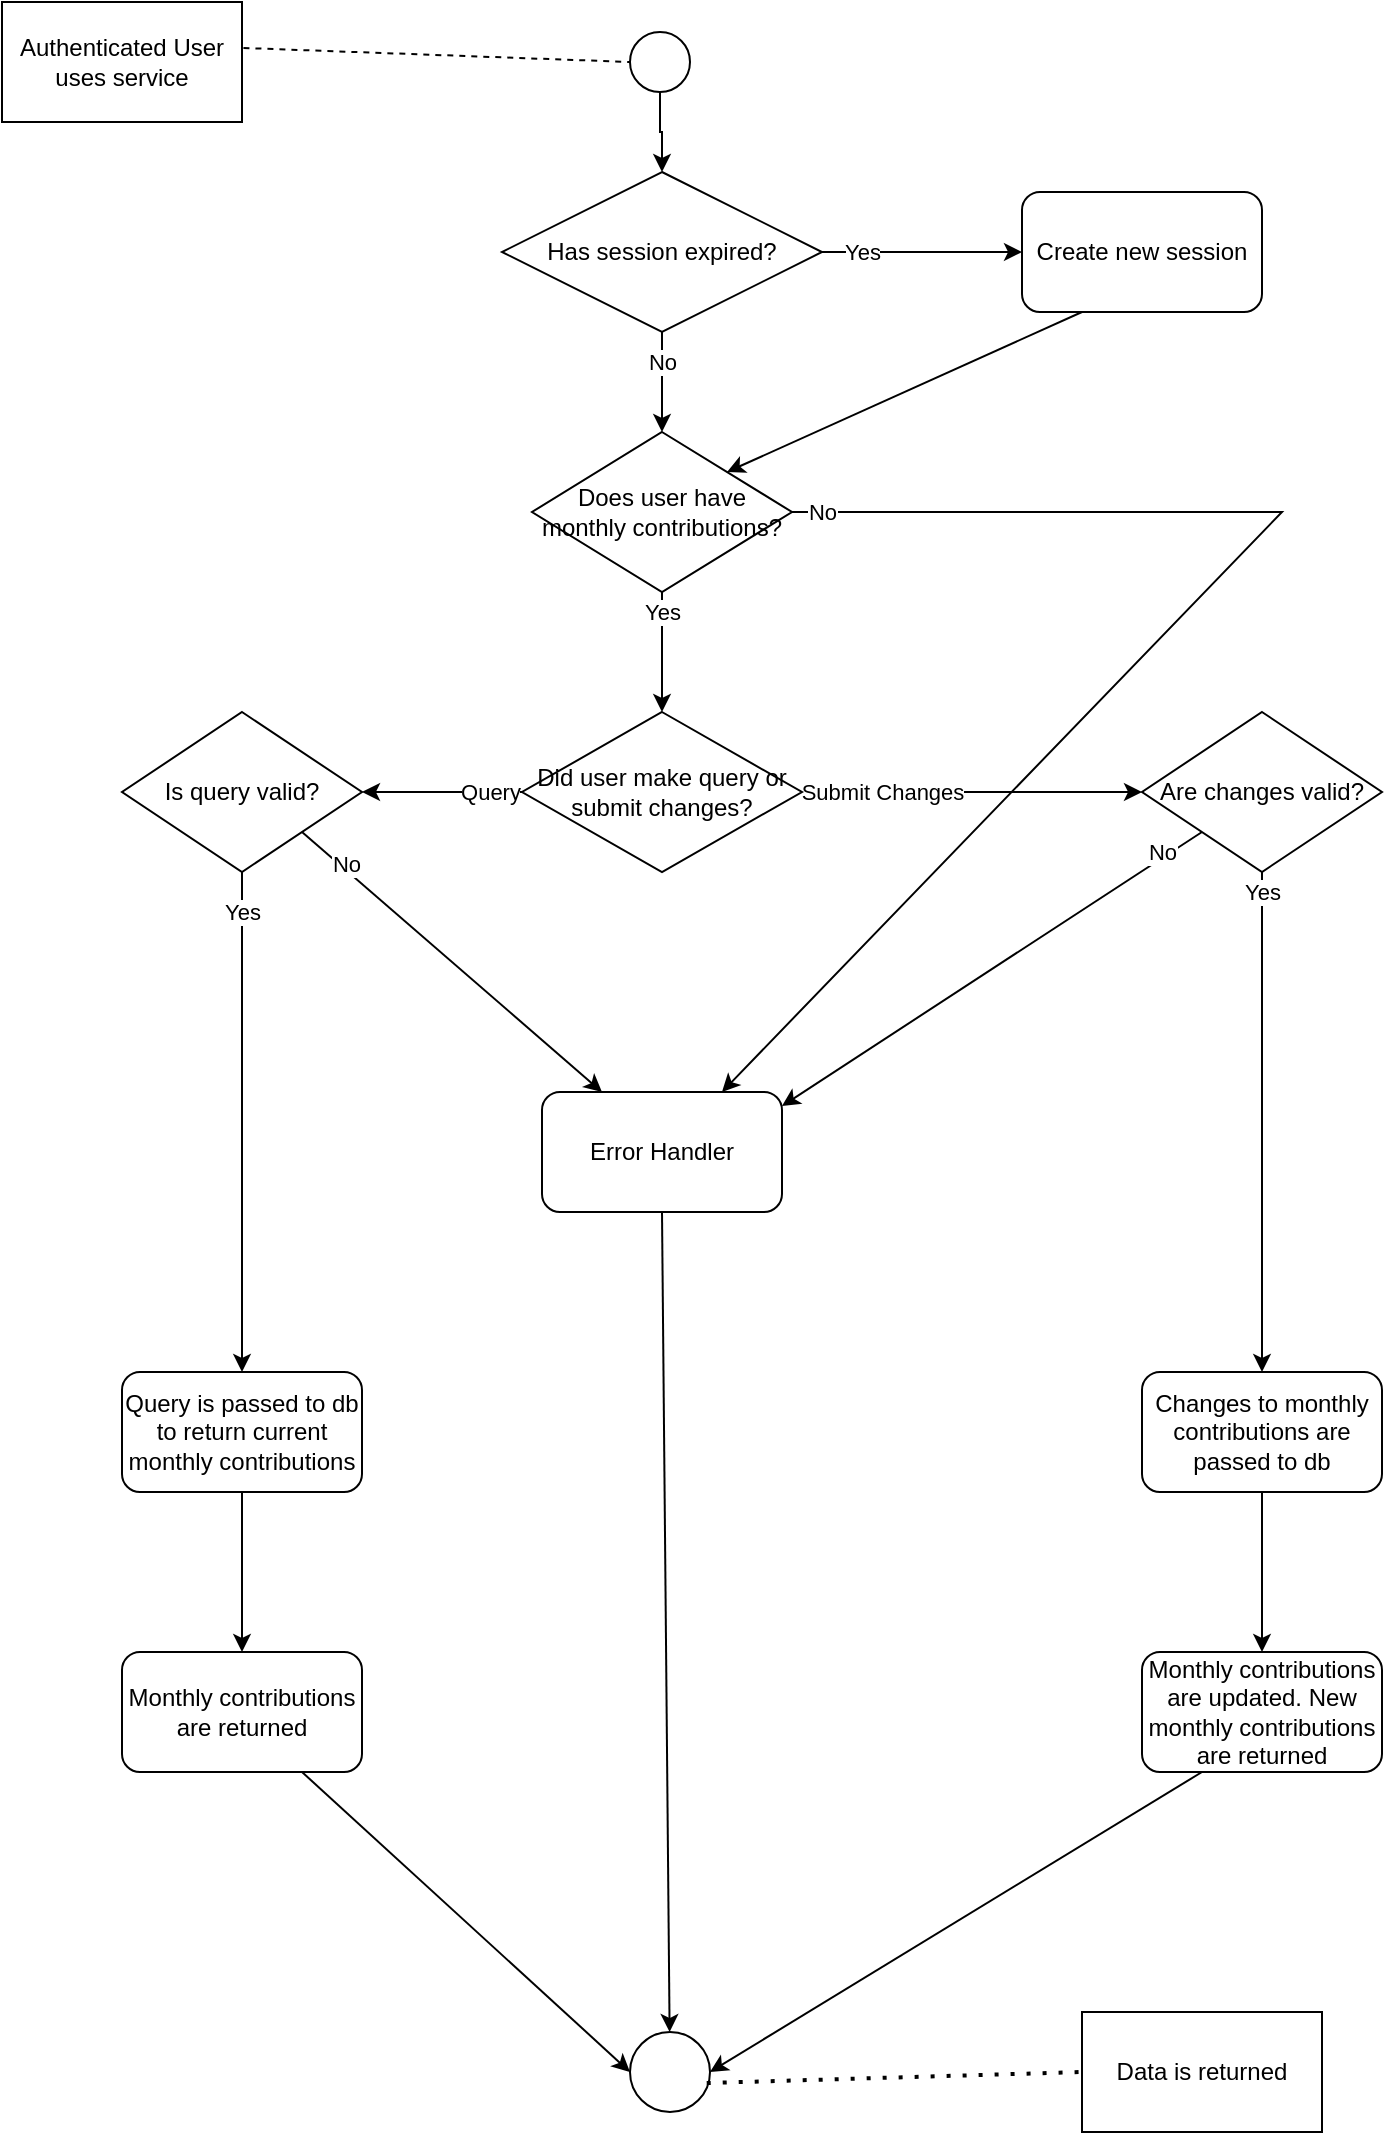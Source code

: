 <mxfile version="21.6.9" type="device">
  <diagram name="Page-1" id="Cv-ml-Bs34ypVwaoHnj-">
    <mxGraphModel dx="1434" dy="729" grid="1" gridSize="10" guides="1" tooltips="1" connect="1" arrows="1" fold="1" page="1" pageScale="1" pageWidth="827" pageHeight="1169" math="0" shadow="0">
      <root>
        <mxCell id="0" />
        <mxCell id="1" parent="0" />
        <mxCell id="AuHmO0e03ynSPj7Tn1H6-3" value="" style="edgeStyle=orthogonalEdgeStyle;rounded=0;orthogonalLoop=1;jettySize=auto;html=1;" parent="1" source="AuHmO0e03ynSPj7Tn1H6-1" target="AuHmO0e03ynSPj7Tn1H6-20" edge="1">
          <mxGeometry relative="1" as="geometry">
            <mxPoint x="550" y="180" as="targetPoint" />
          </mxGeometry>
        </mxCell>
        <mxCell id="AuHmO0e03ynSPj7Tn1H6-1" value="" style="ellipse;whiteSpace=wrap;html=1;aspect=fixed;" parent="1" vertex="1">
          <mxGeometry x="384" y="40" width="30" height="30" as="geometry" />
        </mxCell>
        <mxCell id="AuHmO0e03ynSPj7Tn1H6-6" value="" style="edgeStyle=orthogonalEdgeStyle;rounded=0;orthogonalLoop=1;jettySize=auto;html=1;" parent="1" source="AuHmO0e03ynSPj7Tn1H6-2" target="AuHmO0e03ynSPj7Tn1H6-18" edge="1">
          <mxGeometry relative="1" as="geometry">
            <mxPoint x="270" y="320" as="targetPoint" />
          </mxGeometry>
        </mxCell>
        <mxCell id="AuHmO0e03ynSPj7Tn1H6-11" value="Query" style="edgeLabel;html=1;align=center;verticalAlign=middle;resizable=0;points=[];" parent="AuHmO0e03ynSPj7Tn1H6-6" vertex="1" connectable="0">
          <mxGeometry x="-0.156" y="1" relative="1" as="geometry">
            <mxPoint x="18" y="-1" as="offset" />
          </mxGeometry>
        </mxCell>
        <mxCell id="AuHmO0e03ynSPj7Tn1H6-13" value="" style="edgeStyle=orthogonalEdgeStyle;rounded=0;orthogonalLoop=1;jettySize=auto;html=1;entryX=0;entryY=0.5;entryDx=0;entryDy=0;" parent="1" source="AuHmO0e03ynSPj7Tn1H6-2" target="AuHmO0e03ynSPj7Tn1H6-38" edge="1">
          <mxGeometry relative="1" as="geometry">
            <mxPoint x="590" y="450" as="targetPoint" />
          </mxGeometry>
        </mxCell>
        <mxCell id="AuHmO0e03ynSPj7Tn1H6-39" value="Submit Changes" style="edgeLabel;html=1;align=center;verticalAlign=middle;resizable=0;points=[];" parent="AuHmO0e03ynSPj7Tn1H6-13" vertex="1" connectable="0">
          <mxGeometry x="-0.2" relative="1" as="geometry">
            <mxPoint x="-28" as="offset" />
          </mxGeometry>
        </mxCell>
        <mxCell id="AuHmO0e03ynSPj7Tn1H6-2" value="Did user make query or submit changes?" style="rhombus;whiteSpace=wrap;html=1;" parent="1" vertex="1">
          <mxGeometry x="330" y="380" width="140" height="80" as="geometry" />
        </mxCell>
        <mxCell id="AuHmO0e03ynSPj7Tn1H6-8" value="" style="edgeStyle=orthogonalEdgeStyle;rounded=0;orthogonalLoop=1;jettySize=auto;html=1;" parent="1" source="AuHmO0e03ynSPj7Tn1H6-5" target="AuHmO0e03ynSPj7Tn1H6-7" edge="1">
          <mxGeometry relative="1" as="geometry" />
        </mxCell>
        <mxCell id="AuHmO0e03ynSPj7Tn1H6-5" value="Query is passed to db to return current monthly contributions" style="rounded=1;whiteSpace=wrap;html=1;" parent="1" vertex="1">
          <mxGeometry x="130" y="710" width="120" height="60" as="geometry" />
        </mxCell>
        <mxCell id="AuHmO0e03ynSPj7Tn1H6-7" value="Monthly contributions are returned" style="whiteSpace=wrap;html=1;rounded=1;" parent="1" vertex="1">
          <mxGeometry x="130" y="850" width="120" height="60" as="geometry" />
        </mxCell>
        <mxCell id="AuHmO0e03ynSPj7Tn1H6-9" value="" style="ellipse;whiteSpace=wrap;html=1;aspect=fixed;" parent="1" vertex="1">
          <mxGeometry x="384" y="1040" width="40" height="40" as="geometry" />
        </mxCell>
        <mxCell id="AuHmO0e03ynSPj7Tn1H6-10" value="" style="endArrow=classic;html=1;rounded=0;exitX=0.75;exitY=1;exitDx=0;exitDy=0;entryX=0;entryY=0.5;entryDx=0;entryDy=0;" parent="1" source="AuHmO0e03ynSPj7Tn1H6-7" target="AuHmO0e03ynSPj7Tn1H6-9" edge="1">
          <mxGeometry width="50" height="50" relative="1" as="geometry">
            <mxPoint x="390" y="610" as="sourcePoint" />
            <mxPoint x="440" y="560" as="targetPoint" />
          </mxGeometry>
        </mxCell>
        <mxCell id="AuHmO0e03ynSPj7Tn1H6-16" value="" style="edgeStyle=orthogonalEdgeStyle;rounded=0;orthogonalLoop=1;jettySize=auto;html=1;" parent="1" source="AuHmO0e03ynSPj7Tn1H6-12" target="AuHmO0e03ynSPj7Tn1H6-15" edge="1">
          <mxGeometry relative="1" as="geometry" />
        </mxCell>
        <mxCell id="AuHmO0e03ynSPj7Tn1H6-12" value="Changes to monthly contributions are passed to db" style="rounded=1;whiteSpace=wrap;html=1;" parent="1" vertex="1">
          <mxGeometry x="640" y="710" width="120" height="60" as="geometry" />
        </mxCell>
        <mxCell id="AuHmO0e03ynSPj7Tn1H6-15" value="Monthly contributions are updated. New monthly contributions are returned" style="whiteSpace=wrap;html=1;rounded=1;" parent="1" vertex="1">
          <mxGeometry x="640" y="850" width="120" height="60" as="geometry" />
        </mxCell>
        <mxCell id="AuHmO0e03ynSPj7Tn1H6-17" value="" style="endArrow=classic;html=1;rounded=0;exitX=0.25;exitY=1;exitDx=0;exitDy=0;entryX=1;entryY=0.5;entryDx=0;entryDy=0;" parent="1" source="AuHmO0e03ynSPj7Tn1H6-15" target="AuHmO0e03ynSPj7Tn1H6-9" edge="1">
          <mxGeometry width="50" height="50" relative="1" as="geometry">
            <mxPoint x="390" y="610" as="sourcePoint" />
            <mxPoint x="440" y="560" as="targetPoint" />
          </mxGeometry>
        </mxCell>
        <mxCell id="AuHmO0e03ynSPj7Tn1H6-18" value="Is query valid?" style="rhombus;whiteSpace=wrap;html=1;" parent="1" vertex="1">
          <mxGeometry x="130" y="380" width="120" height="80" as="geometry" />
        </mxCell>
        <mxCell id="AuHmO0e03ynSPj7Tn1H6-24" value="" style="edgeStyle=orthogonalEdgeStyle;rounded=0;orthogonalLoop=1;jettySize=auto;html=1;" parent="1" source="AuHmO0e03ynSPj7Tn1H6-20" target="AuHmO0e03ynSPj7Tn1H6-23" edge="1">
          <mxGeometry relative="1" as="geometry" />
        </mxCell>
        <mxCell id="AuHmO0e03ynSPj7Tn1H6-25" value="Yes" style="edgeLabel;html=1;align=center;verticalAlign=middle;resizable=0;points=[];" parent="AuHmO0e03ynSPj7Tn1H6-24" vertex="1" connectable="0">
          <mxGeometry x="-0.26" y="5" relative="1" as="geometry">
            <mxPoint x="-17" y="5" as="offset" />
          </mxGeometry>
        </mxCell>
        <mxCell id="AuHmO0e03ynSPj7Tn1H6-20" value="Has session expired?" style="rhombus;whiteSpace=wrap;html=1;" parent="1" vertex="1">
          <mxGeometry x="320" y="110" width="160" height="80" as="geometry" />
        </mxCell>
        <mxCell id="AuHmO0e03ynSPj7Tn1H6-21" value="" style="endArrow=classic;html=1;rounded=0;exitX=0.5;exitY=1;exitDx=0;exitDy=0;entryX=0.5;entryY=0;entryDx=0;entryDy=0;" parent="1" source="AuHmO0e03ynSPj7Tn1H6-20" target="AuHmO0e03ynSPj7Tn1H6-31" edge="1">
          <mxGeometry width="50" height="50" relative="1" as="geometry">
            <mxPoint x="340" y="240" as="sourcePoint" />
            <mxPoint x="450" y="230" as="targetPoint" />
          </mxGeometry>
        </mxCell>
        <mxCell id="AuHmO0e03ynSPj7Tn1H6-43" value="No" style="edgeLabel;html=1;align=center;verticalAlign=middle;resizable=0;points=[];" parent="AuHmO0e03ynSPj7Tn1H6-21" vertex="1" connectable="0">
          <mxGeometry x="-0.4" relative="1" as="geometry">
            <mxPoint as="offset" />
          </mxGeometry>
        </mxCell>
        <mxCell id="AuHmO0e03ynSPj7Tn1H6-23" value="Create new session" style="rounded=1;whiteSpace=wrap;html=1;" parent="1" vertex="1">
          <mxGeometry x="580" y="120" width="120" height="60" as="geometry" />
        </mxCell>
        <mxCell id="AuHmO0e03ynSPj7Tn1H6-26" value="" style="endArrow=classic;html=1;rounded=0;exitX=0.25;exitY=1;exitDx=0;exitDy=0;entryX=1;entryY=0;entryDx=0;entryDy=0;" parent="1" source="AuHmO0e03ynSPj7Tn1H6-23" target="AuHmO0e03ynSPj7Tn1H6-31" edge="1">
          <mxGeometry width="50" height="50" relative="1" as="geometry">
            <mxPoint x="170" y="230" as="sourcePoint" />
            <mxPoint x="450" y="370" as="targetPoint" />
          </mxGeometry>
        </mxCell>
        <mxCell id="AuHmO0e03ynSPj7Tn1H6-27" value="Error Handler" style="rounded=1;whiteSpace=wrap;html=1;" parent="1" vertex="1">
          <mxGeometry x="340" y="570" width="120" height="60" as="geometry" />
        </mxCell>
        <mxCell id="AuHmO0e03ynSPj7Tn1H6-28" value="" style="endArrow=classic;html=1;rounded=0;exitX=1;exitY=1;exitDx=0;exitDy=0;entryX=0.25;entryY=0;entryDx=0;entryDy=0;" parent="1" source="AuHmO0e03ynSPj7Tn1H6-18" target="AuHmO0e03ynSPj7Tn1H6-27" edge="1">
          <mxGeometry width="50" height="50" relative="1" as="geometry">
            <mxPoint x="330" y="700" as="sourcePoint" />
            <mxPoint x="380" y="650" as="targetPoint" />
          </mxGeometry>
        </mxCell>
        <mxCell id="AuHmO0e03ynSPj7Tn1H6-29" value="No" style="edgeLabel;html=1;align=center;verticalAlign=middle;resizable=0;points=[];" parent="AuHmO0e03ynSPj7Tn1H6-28" vertex="1" connectable="0">
          <mxGeometry x="-0.735" y="2" relative="1" as="geometry">
            <mxPoint as="offset" />
          </mxGeometry>
        </mxCell>
        <mxCell id="AuHmO0e03ynSPj7Tn1H6-30" value="" style="endArrow=classic;html=1;rounded=0;exitX=0.5;exitY=1;exitDx=0;exitDy=0;" parent="1" source="AuHmO0e03ynSPj7Tn1H6-27" target="AuHmO0e03ynSPj7Tn1H6-9" edge="1">
          <mxGeometry width="50" height="50" relative="1" as="geometry">
            <mxPoint x="330" y="610" as="sourcePoint" />
            <mxPoint x="380" y="560" as="targetPoint" />
          </mxGeometry>
        </mxCell>
        <mxCell id="AuHmO0e03ynSPj7Tn1H6-31" value="Does user have monthly contributions?" style="rhombus;whiteSpace=wrap;html=1;" parent="1" vertex="1">
          <mxGeometry x="335" y="240" width="130" height="80" as="geometry" />
        </mxCell>
        <mxCell id="AuHmO0e03ynSPj7Tn1H6-32" value="" style="endArrow=classic;html=1;rounded=0;exitX=0.5;exitY=1;exitDx=0;exitDy=0;entryX=0.5;entryY=0;entryDx=0;entryDy=0;" parent="1" source="AuHmO0e03ynSPj7Tn1H6-18" target="AuHmO0e03ynSPj7Tn1H6-5" edge="1">
          <mxGeometry width="50" height="50" relative="1" as="geometry">
            <mxPoint x="330" y="730" as="sourcePoint" />
            <mxPoint x="170" y="530" as="targetPoint" />
          </mxGeometry>
        </mxCell>
        <mxCell id="AuHmO0e03ynSPj7Tn1H6-33" value="Yes" style="edgeLabel;html=1;align=center;verticalAlign=middle;resizable=0;points=[];" parent="AuHmO0e03ynSPj7Tn1H6-32" vertex="1" connectable="0">
          <mxGeometry x="-0.508" y="2" relative="1" as="geometry">
            <mxPoint x="-2" y="-42" as="offset" />
          </mxGeometry>
        </mxCell>
        <mxCell id="AuHmO0e03ynSPj7Tn1H6-34" value="" style="endArrow=classic;html=1;rounded=0;exitX=1;exitY=0.5;exitDx=0;exitDy=0;entryX=0.75;entryY=0;entryDx=0;entryDy=0;" parent="1" source="AuHmO0e03ynSPj7Tn1H6-31" target="AuHmO0e03ynSPj7Tn1H6-27" edge="1">
          <mxGeometry width="50" height="50" relative="1" as="geometry">
            <mxPoint x="330" y="730" as="sourcePoint" />
            <mxPoint x="680" y="290" as="targetPoint" />
            <Array as="points">
              <mxPoint x="710" y="280" />
            </Array>
          </mxGeometry>
        </mxCell>
        <mxCell id="AuHmO0e03ynSPj7Tn1H6-35" value="No" style="edgeLabel;html=1;align=center;verticalAlign=middle;resizable=0;points=[];" parent="AuHmO0e03ynSPj7Tn1H6-34" vertex="1" connectable="0">
          <mxGeometry x="-0.529" y="2" relative="1" as="geometry">
            <mxPoint x="-138" y="2" as="offset" />
          </mxGeometry>
        </mxCell>
        <mxCell id="AuHmO0e03ynSPj7Tn1H6-36" value="" style="endArrow=classic;html=1;rounded=0;exitX=0.5;exitY=1;exitDx=0;exitDy=0;entryX=0.5;entryY=0;entryDx=0;entryDy=0;" parent="1" source="AuHmO0e03ynSPj7Tn1H6-31" target="AuHmO0e03ynSPj7Tn1H6-2" edge="1">
          <mxGeometry width="50" height="50" relative="1" as="geometry">
            <mxPoint x="330" y="640" as="sourcePoint" />
            <mxPoint x="310" y="380" as="targetPoint" />
          </mxGeometry>
        </mxCell>
        <mxCell id="AuHmO0e03ynSPj7Tn1H6-37" value="Yes" style="edgeLabel;html=1;align=center;verticalAlign=middle;resizable=0;points=[];" parent="AuHmO0e03ynSPj7Tn1H6-36" vertex="1" connectable="0">
          <mxGeometry x="-0.48" y="-1" relative="1" as="geometry">
            <mxPoint x="1" y="-6" as="offset" />
          </mxGeometry>
        </mxCell>
        <mxCell id="AuHmO0e03ynSPj7Tn1H6-38" value="Are changes valid?" style="rhombus;whiteSpace=wrap;html=1;" parent="1" vertex="1">
          <mxGeometry x="640" y="380" width="120" height="80" as="geometry" />
        </mxCell>
        <mxCell id="AuHmO0e03ynSPj7Tn1H6-40" value="" style="endArrow=classic;html=1;rounded=0;exitX=0;exitY=1;exitDx=0;exitDy=0;entryX=1;entryY=0.117;entryDx=0;entryDy=0;entryPerimeter=0;" parent="1" source="AuHmO0e03ynSPj7Tn1H6-38" target="AuHmO0e03ynSPj7Tn1H6-27" edge="1">
          <mxGeometry width="50" height="50" relative="1" as="geometry">
            <mxPoint x="330" y="730" as="sourcePoint" />
            <mxPoint x="380" y="680" as="targetPoint" />
          </mxGeometry>
        </mxCell>
        <mxCell id="AuHmO0e03ynSPj7Tn1H6-41" value="No" style="edgeLabel;html=1;align=center;verticalAlign=middle;resizable=0;points=[];" parent="AuHmO0e03ynSPj7Tn1H6-40" vertex="1" connectable="0">
          <mxGeometry x="-0.146" y="3" relative="1" as="geometry">
            <mxPoint x="68" y="-51" as="offset" />
          </mxGeometry>
        </mxCell>
        <mxCell id="AuHmO0e03ynSPj7Tn1H6-44" value="" style="endArrow=classic;html=1;rounded=0;entryX=0.5;entryY=0;entryDx=0;entryDy=0;exitX=0.5;exitY=1;exitDx=0;exitDy=0;" parent="1" source="AuHmO0e03ynSPj7Tn1H6-38" target="AuHmO0e03ynSPj7Tn1H6-12" edge="1">
          <mxGeometry width="50" height="50" relative="1" as="geometry">
            <mxPoint x="660" y="590" as="sourcePoint" />
            <mxPoint x="710" y="540" as="targetPoint" />
          </mxGeometry>
        </mxCell>
        <mxCell id="AuHmO0e03ynSPj7Tn1H6-45" value="Yes" style="edgeLabel;html=1;align=center;verticalAlign=middle;resizable=0;points=[];" parent="AuHmO0e03ynSPj7Tn1H6-44" vertex="1" connectable="0">
          <mxGeometry x="-0.744" y="4" relative="1" as="geometry">
            <mxPoint x="-4" y="-22" as="offset" />
          </mxGeometry>
        </mxCell>
        <mxCell id="_PT-FEVVtgD8CScMroiJ-1" value="Authenticated User uses service" style="rounded=0;whiteSpace=wrap;html=1;" vertex="1" parent="1">
          <mxGeometry x="70" y="25" width="120" height="60" as="geometry" />
        </mxCell>
        <mxCell id="_PT-FEVVtgD8CScMroiJ-2" value="" style="endArrow=none;dashed=1;html=1;rounded=0;exitX=1.006;exitY=0.383;exitDx=0;exitDy=0;exitPerimeter=0;entryX=0;entryY=0.5;entryDx=0;entryDy=0;" edge="1" parent="1" source="_PT-FEVVtgD8CScMroiJ-1" target="AuHmO0e03ynSPj7Tn1H6-1">
          <mxGeometry width="50" height="50" relative="1" as="geometry">
            <mxPoint x="390" y="180" as="sourcePoint" />
            <mxPoint x="440" y="130" as="targetPoint" />
          </mxGeometry>
        </mxCell>
        <mxCell id="_PT-FEVVtgD8CScMroiJ-3" value="Data is returned" style="rounded=0;whiteSpace=wrap;html=1;" vertex="1" parent="1">
          <mxGeometry x="610" y="1030" width="120" height="60" as="geometry" />
        </mxCell>
        <mxCell id="_PT-FEVVtgD8CScMroiJ-4" value="" style="endArrow=none;dashed=1;html=1;dashPattern=1 3;strokeWidth=2;rounded=0;entryX=0;entryY=0.5;entryDx=0;entryDy=0;exitX=0.959;exitY=0.638;exitDx=0;exitDy=0;exitPerimeter=0;" edge="1" parent="1" source="AuHmO0e03ynSPj7Tn1H6-9" target="_PT-FEVVtgD8CScMroiJ-3">
          <mxGeometry width="50" height="50" relative="1" as="geometry">
            <mxPoint x="390" y="840" as="sourcePoint" />
            <mxPoint x="440" y="790" as="targetPoint" />
          </mxGeometry>
        </mxCell>
      </root>
    </mxGraphModel>
  </diagram>
</mxfile>
